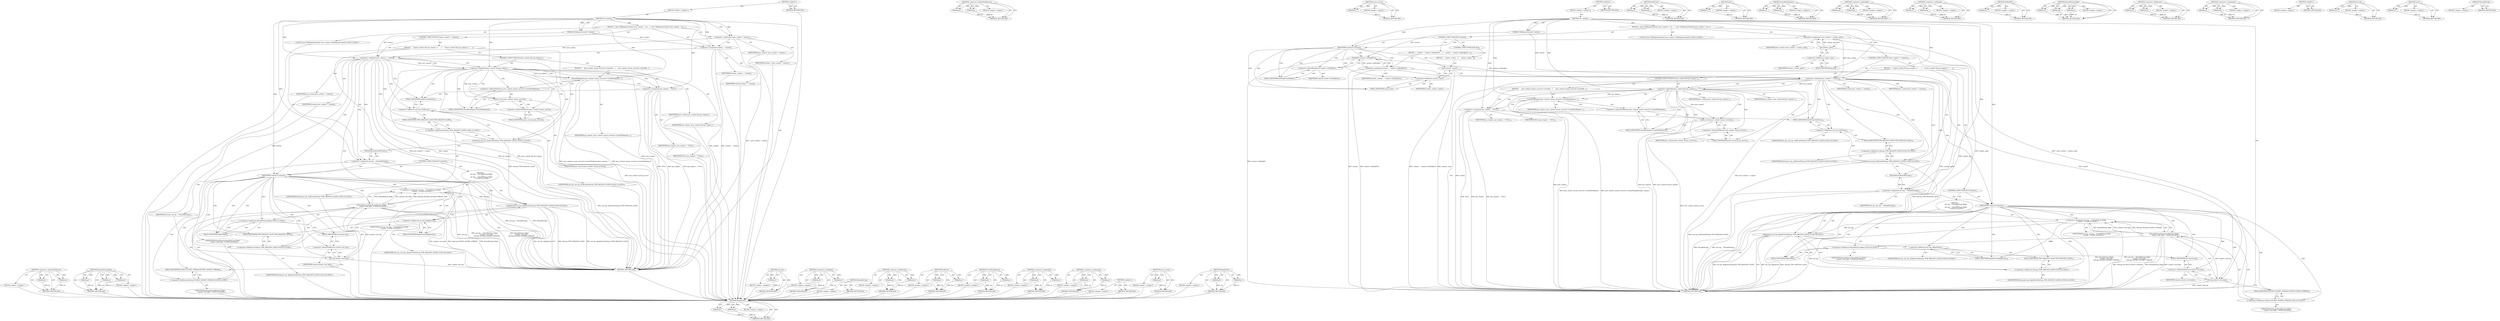 digraph "BeginEvent" {
vulnerable_170 [label=<(METHOD,BeginEvent)>];
vulnerable_171 [label=<(PARAM,p1)>];
vulnerable_172 [label=<(PARAM,p2)>];
vulnerable_173 [label=<(BLOCK,&lt;empty&gt;,&lt;empty&gt;)>];
vulnerable_174 [label=<(METHOD_RETURN,ANY)>];
vulnerable_124 [label=<(METHOD,&lt;operator&gt;.indirectFieldAccess)>];
vulnerable_125 [label=<(PARAM,p1)>];
vulnerable_126 [label=<(PARAM,p2)>];
vulnerable_127 [label=<(BLOCK,&lt;empty&gt;,&lt;empty&gt;)>];
vulnerable_128 [label=<(METHOD_RETURN,ANY)>];
vulnerable_148 [label=<(METHOD,proxy_service)>];
vulnerable_149 [label=<(PARAM,p1)>];
vulnerable_150 [label=<(BLOCK,&lt;empty&gt;,&lt;empty&gt;)>];
vulnerable_151 [label=<(METHOD_RETURN,ANY)>];
vulnerable_6 [label=<(METHOD,&lt;global&gt;)<SUB>1</SUB>>];
vulnerable_7 [label=<(BLOCK,&lt;empty&gt;,&lt;empty&gt;)<SUB>1</SUB>>];
vulnerable_8 [label=<(METHOD,set_context)<SUB>1</SUB>>];
vulnerable_9 [label=<(PARAM,URLRequestContext* context)<SUB>1</SUB>>];
vulnerable_10 [label=<(BLOCK,{
  const URLRequestContext* prev_context = con...,{
  const URLRequestContext* prev_context = con...)<SUB>1</SUB>>];
vulnerable_11 [label="<(LOCAL,const URLRequestContext* prev_context: URLRequestContext*)<SUB>2</SUB>>"];
vulnerable_12 [label=<(&lt;operator&gt;.assignment,* prev_context = context_.get())<SUB>2</SUB>>];
vulnerable_13 [label=<(IDENTIFIER,prev_context,* prev_context = context_.get())<SUB>2</SUB>>];
vulnerable_14 [label=<(get,context_.get())<SUB>2</SUB>>];
vulnerable_15 [label=<(&lt;operator&gt;.fieldAccess,context_.get)<SUB>2</SUB>>];
vulnerable_16 [label=<(IDENTIFIER,context_,context_.get())<SUB>2</SUB>>];
vulnerable_17 [label=<(FIELD_IDENTIFIER,get,get)<SUB>2</SUB>>];
vulnerable_18 [label=<(CONTROL_STRUCTURE,IF,if (context))<SUB>4</SUB>>];
vulnerable_19 [label=<(IDENTIFIER,context,if (context))<SUB>4</SUB>>];
vulnerable_20 [label=<(BLOCK,{
    context_ = context-&gt;AsWeakPtr();
  },{
    context_ = context-&gt;AsWeakPtr();
  })<SUB>4</SUB>>];
vulnerable_21 [label=<(&lt;operator&gt;.assignment,context_ = context-&gt;AsWeakPtr())<SUB>5</SUB>>];
vulnerable_22 [label=<(IDENTIFIER,context_,context_ = context-&gt;AsWeakPtr())<SUB>5</SUB>>];
vulnerable_23 [label=<(AsWeakPtr,context-&gt;AsWeakPtr())<SUB>5</SUB>>];
vulnerable_24 [label=<(&lt;operator&gt;.indirectFieldAccess,context-&gt;AsWeakPtr)<SUB>5</SUB>>];
vulnerable_25 [label=<(IDENTIFIER,context,context-&gt;AsWeakPtr())<SUB>5</SUB>>];
vulnerable_26 [label=<(FIELD_IDENTIFIER,AsWeakPtr,AsWeakPtr)<SUB>5</SUB>>];
vulnerable_27 [label=<(CONTROL_STRUCTURE,ELSE,else)<SUB>6</SUB>>];
vulnerable_28 [label=<(BLOCK,{
    context_.reset();
  },{
    context_.reset();
  })<SUB>6</SUB>>];
vulnerable_29 [label=<(reset,context_.reset())<SUB>7</SUB>>];
vulnerable_30 [label=<(&lt;operator&gt;.fieldAccess,context_.reset)<SUB>7</SUB>>];
vulnerable_31 [label=<(IDENTIFIER,context_,context_.reset())<SUB>7</SUB>>];
vulnerable_32 [label=<(FIELD_IDENTIFIER,reset,reset)<SUB>7</SUB>>];
vulnerable_33 [label=<(CONTROL_STRUCTURE,IF,if (prev_context != context))<SUB>10</SUB>>];
vulnerable_34 [label=<(&lt;operator&gt;.notEquals,prev_context != context)<SUB>10</SUB>>];
vulnerable_35 [label=<(IDENTIFIER,prev_context,prev_context != context)<SUB>10</SUB>>];
vulnerable_36 [label=<(IDENTIFIER,context,prev_context != context)<SUB>10</SUB>>];
vulnerable_37 [label=<(BLOCK,{
     if (prev_context &amp;&amp; pac_request_) {
    ...,{
     if (prev_context &amp;&amp; pac_request_) {
    ...)<SUB>10</SUB>>];
vulnerable_38 [label=<(CONTROL_STRUCTURE,IF,if (prev_context &amp;&amp; pac_request_))<SUB>11</SUB>>];
vulnerable_39 [label=<(&lt;operator&gt;.logicalAnd,prev_context &amp;&amp; pac_request_)<SUB>11</SUB>>];
vulnerable_40 [label=<(IDENTIFIER,prev_context,prev_context &amp;&amp; pac_request_)<SUB>11</SUB>>];
vulnerable_41 [label=<(IDENTIFIER,pac_request_,prev_context &amp;&amp; pac_request_)<SUB>11</SUB>>];
vulnerable_42 [label=<(BLOCK,{
      prev_context-&gt;proxy_service()-&gt;CancelPa...,{
      prev_context-&gt;proxy_service()-&gt;CancelPa...)<SUB>11</SUB>>];
vulnerable_43 [label=<(CancelPacRequest,prev_context-&gt;proxy_service()-&gt;CancelPacRequest...)<SUB>12</SUB>>];
vulnerable_44 [label=<(&lt;operator&gt;.indirectFieldAccess,prev_context-&gt;proxy_service()-&gt;CancelPacRequest)<SUB>12</SUB>>];
vulnerable_45 [label=<(proxy_service,prev_context-&gt;proxy_service())<SUB>12</SUB>>];
vulnerable_46 [label=<(&lt;operator&gt;.indirectFieldAccess,prev_context-&gt;proxy_service)<SUB>12</SUB>>];
vulnerable_47 [label=<(IDENTIFIER,prev_context,prev_context-&gt;proxy_service())<SUB>12</SUB>>];
vulnerable_48 [label=<(FIELD_IDENTIFIER,proxy_service,proxy_service)<SUB>12</SUB>>];
vulnerable_49 [label=<(FIELD_IDENTIFIER,CancelPacRequest,CancelPacRequest)<SUB>12</SUB>>];
vulnerable_50 [label=<(IDENTIFIER,pac_request_,prev_context-&gt;proxy_service()-&gt;CancelPacRequest...)<SUB>12</SUB>>];
vulnerable_51 [label=<(&lt;operator&gt;.assignment,pac_request_ = NULL)<SUB>13</SUB>>];
vulnerable_52 [label=<(IDENTIFIER,pac_request_,pac_request_ = NULL)<SUB>13</SUB>>];
vulnerable_53 [label=<(IDENTIFIER,NULL,pac_request_ = NULL)<SUB>13</SUB>>];
vulnerable_54 [label="<(EndEvent,net_log_.EndEvent(NetLog::TYPE_REQUEST_ALIVE))<SUB>16</SUB>>"];
vulnerable_55 [label=<(&lt;operator&gt;.fieldAccess,net_log_.EndEvent)<SUB>16</SUB>>];
vulnerable_56 [label="<(IDENTIFIER,net_log_,net_log_.EndEvent(NetLog::TYPE_REQUEST_ALIVE))<SUB>16</SUB>>"];
vulnerable_57 [label=<(FIELD_IDENTIFIER,EndEvent,EndEvent)<SUB>16</SUB>>];
vulnerable_58 [label="<(&lt;operator&gt;.fieldAccess,NetLog::TYPE_REQUEST_ALIVE)<SUB>16</SUB>>"];
vulnerable_59 [label="<(IDENTIFIER,NetLog,net_log_.EndEvent(NetLog::TYPE_REQUEST_ALIVE))<SUB>16</SUB>>"];
vulnerable_60 [label=<(FIELD_IDENTIFIER,TYPE_REQUEST_ALIVE,TYPE_REQUEST_ALIVE)<SUB>16</SUB>>];
vulnerable_61 [label=<(&lt;operator&gt;.assignment,net_log_ = BoundNetLog())<SUB>17</SUB>>];
vulnerable_62 [label=<(IDENTIFIER,net_log_,net_log_ = BoundNetLog())<SUB>17</SUB>>];
vulnerable_63 [label=<(BoundNetLog,BoundNetLog())<SUB>17</SUB>>];
vulnerable_64 [label=<(CONTROL_STRUCTURE,IF,if (context))<SUB>19</SUB>>];
vulnerable_65 [label=<(IDENTIFIER,context,if (context))<SUB>19</SUB>>];
vulnerable_66 [label="<(BLOCK,{
      net_log_ = BoundNetLog::Make(
         ...,{
      net_log_ = BoundNetLog::Make(
         ...)<SUB>19</SUB>>"];
vulnerable_67 [label="<(&lt;operator&gt;.assignment,net_log_ = BoundNetLog::Make(
          context...)<SUB>20</SUB>>"];
vulnerable_68 [label="<(IDENTIFIER,net_log_,net_log_ = BoundNetLog::Make(
          context...)<SUB>20</SUB>>"];
vulnerable_69 [label="<(BoundNetLog.Make,BoundNetLog::Make(
          context-&gt;net_log()...)<SUB>20</SUB>>"];
vulnerable_70 [label="<(&lt;operator&gt;.fieldAccess,BoundNetLog::Make)<SUB>20</SUB>>"];
vulnerable_71 [label="<(IDENTIFIER,BoundNetLog,BoundNetLog::Make(
          context-&gt;net_log()...)<SUB>20</SUB>>"];
vulnerable_72 [label=<(FIELD_IDENTIFIER,Make,Make)<SUB>20</SUB>>];
vulnerable_73 [label=<(net_log,context-&gt;net_log())<SUB>21</SUB>>];
vulnerable_74 [label=<(&lt;operator&gt;.indirectFieldAccess,context-&gt;net_log)<SUB>21</SUB>>];
vulnerable_75 [label=<(IDENTIFIER,context,context-&gt;net_log())<SUB>21</SUB>>];
vulnerable_76 [label=<(FIELD_IDENTIFIER,net_log,net_log)<SUB>21</SUB>>];
vulnerable_77 [label="<(&lt;operator&gt;.fieldAccess,NetLog::SOURCE_SOCKET_STREAM)<SUB>22</SUB>>"];
vulnerable_78 [label="<(IDENTIFIER,NetLog,BoundNetLog::Make(
          context-&gt;net_log()...)<SUB>22</SUB>>"];
vulnerable_79 [label=<(FIELD_IDENTIFIER,SOURCE_SOCKET_STREAM,SOURCE_SOCKET_STREAM)<SUB>22</SUB>>];
vulnerable_80 [label="<(BeginEvent,net_log_.BeginEvent(NetLog::TYPE_REQUEST_ALIVE))<SUB>24</SUB>>"];
vulnerable_81 [label=<(&lt;operator&gt;.fieldAccess,net_log_.BeginEvent)<SUB>24</SUB>>];
vulnerable_82 [label="<(IDENTIFIER,net_log_,net_log_.BeginEvent(NetLog::TYPE_REQUEST_ALIVE))<SUB>24</SUB>>"];
vulnerable_83 [label=<(FIELD_IDENTIFIER,BeginEvent,BeginEvent)<SUB>24</SUB>>];
vulnerable_84 [label="<(&lt;operator&gt;.fieldAccess,NetLog::TYPE_REQUEST_ALIVE)<SUB>24</SUB>>"];
vulnerable_85 [label="<(IDENTIFIER,NetLog,net_log_.BeginEvent(NetLog::TYPE_REQUEST_ALIVE))<SUB>24</SUB>>"];
vulnerable_86 [label=<(FIELD_IDENTIFIER,TYPE_REQUEST_ALIVE,TYPE_REQUEST_ALIVE)<SUB>24</SUB>>];
vulnerable_87 [label=<(METHOD_RETURN,void)<SUB>1</SUB>>];
vulnerable_89 [label=<(METHOD_RETURN,ANY)<SUB>1</SUB>>];
vulnerable_152 [label=<(METHOD,EndEvent)>];
vulnerable_153 [label=<(PARAM,p1)>];
vulnerable_154 [label=<(PARAM,p2)>];
vulnerable_155 [label=<(BLOCK,&lt;empty&gt;,&lt;empty&gt;)>];
vulnerable_156 [label=<(METHOD_RETURN,ANY)>];
vulnerable_111 [label=<(METHOD,get)>];
vulnerable_112 [label=<(PARAM,p1)>];
vulnerable_113 [label=<(BLOCK,&lt;empty&gt;,&lt;empty&gt;)>];
vulnerable_114 [label=<(METHOD_RETURN,ANY)>];
vulnerable_143 [label=<(METHOD,CancelPacRequest)>];
vulnerable_144 [label=<(PARAM,p1)>];
vulnerable_145 [label=<(PARAM,p2)>];
vulnerable_146 [label=<(BLOCK,&lt;empty&gt;,&lt;empty&gt;)>];
vulnerable_147 [label=<(METHOD_RETURN,ANY)>];
vulnerable_138 [label=<(METHOD,&lt;operator&gt;.logicalAnd)>];
vulnerable_139 [label=<(PARAM,p1)>];
vulnerable_140 [label=<(PARAM,p2)>];
vulnerable_141 [label=<(BLOCK,&lt;empty&gt;,&lt;empty&gt;)>];
vulnerable_142 [label=<(METHOD_RETURN,ANY)>];
vulnerable_133 [label=<(METHOD,&lt;operator&gt;.notEquals)>];
vulnerable_134 [label=<(PARAM,p1)>];
vulnerable_135 [label=<(PARAM,p2)>];
vulnerable_136 [label=<(BLOCK,&lt;empty&gt;,&lt;empty&gt;)>];
vulnerable_137 [label=<(METHOD_RETURN,ANY)>];
vulnerable_120 [label=<(METHOD,AsWeakPtr)>];
vulnerable_121 [label=<(PARAM,p1)>];
vulnerable_122 [label=<(BLOCK,&lt;empty&gt;,&lt;empty&gt;)>];
vulnerable_123 [label=<(METHOD_RETURN,ANY)>];
vulnerable_160 [label=<(METHOD,BoundNetLog.Make)>];
vulnerable_161 [label=<(PARAM,p1)>];
vulnerable_162 [label=<(PARAM,p2)>];
vulnerable_163 [label=<(PARAM,p3)>];
vulnerable_164 [label=<(BLOCK,&lt;empty&gt;,&lt;empty&gt;)>];
vulnerable_165 [label=<(METHOD_RETURN,ANY)>];
vulnerable_115 [label=<(METHOD,&lt;operator&gt;.fieldAccess)>];
vulnerable_116 [label=<(PARAM,p1)>];
vulnerable_117 [label=<(PARAM,p2)>];
vulnerable_118 [label=<(BLOCK,&lt;empty&gt;,&lt;empty&gt;)>];
vulnerable_119 [label=<(METHOD_RETURN,ANY)>];
vulnerable_106 [label=<(METHOD,&lt;operator&gt;.assignment)>];
vulnerable_107 [label=<(PARAM,p1)>];
vulnerable_108 [label=<(PARAM,p2)>];
vulnerable_109 [label=<(BLOCK,&lt;empty&gt;,&lt;empty&gt;)>];
vulnerable_110 [label=<(METHOD_RETURN,ANY)>];
vulnerable_100 [label=<(METHOD,&lt;global&gt;)<SUB>1</SUB>>];
vulnerable_101 [label=<(BLOCK,&lt;empty&gt;,&lt;empty&gt;)>];
vulnerable_102 [label=<(METHOD_RETURN,ANY)>];
vulnerable_166 [label=<(METHOD,net_log)>];
vulnerable_167 [label=<(PARAM,p1)>];
vulnerable_168 [label=<(BLOCK,&lt;empty&gt;,&lt;empty&gt;)>];
vulnerable_169 [label=<(METHOD_RETURN,ANY)>];
vulnerable_129 [label=<(METHOD,reset)>];
vulnerable_130 [label=<(PARAM,p1)>];
vulnerable_131 [label=<(BLOCK,&lt;empty&gt;,&lt;empty&gt;)>];
vulnerable_132 [label=<(METHOD_RETURN,ANY)>];
vulnerable_157 [label=<(METHOD,BoundNetLog)>];
vulnerable_158 [label=<(BLOCK,&lt;empty&gt;,&lt;empty&gt;)>];
vulnerable_159 [label=<(METHOD_RETURN,ANY)>];
fixed_111 [label=<(METHOD,&lt;operator&gt;.indirectFieldAccess)>];
fixed_112 [label=<(PARAM,p1)>];
fixed_113 [label=<(PARAM,p2)>];
fixed_114 [label=<(BLOCK,&lt;empty&gt;,&lt;empty&gt;)>];
fixed_115 [label=<(METHOD_RETURN,ANY)>];
fixed_133 [label=<(METHOD,BoundNetLog.Make)>];
fixed_134 [label=<(PARAM,p1)>];
fixed_135 [label=<(PARAM,p2)>];
fixed_136 [label=<(PARAM,p3)>];
fixed_137 [label=<(BLOCK,&lt;empty&gt;,&lt;empty&gt;)>];
fixed_138 [label=<(METHOD_RETURN,ANY)>];
fixed_6 [label=<(METHOD,&lt;global&gt;)<SUB>1</SUB>>];
fixed_7 [label=<(BLOCK,&lt;empty&gt;,&lt;empty&gt;)<SUB>1</SUB>>];
fixed_8 [label=<(METHOD,set_context)<SUB>1</SUB>>];
fixed_9 [label=<(PARAM,URLRequestContext* context)<SUB>1</SUB>>];
fixed_10 [label=<(BLOCK,{
  const URLRequestContext* prev_context = con...,{
  const URLRequestContext* prev_context = con...)<SUB>1</SUB>>];
fixed_11 [label="<(LOCAL,const URLRequestContext* prev_context: URLRequestContext*)<SUB>2</SUB>>"];
fixed_12 [label=<(&lt;operator&gt;.assignment,* prev_context = context_)<SUB>2</SUB>>];
fixed_13 [label=<(IDENTIFIER,prev_context,* prev_context = context_)<SUB>2</SUB>>];
fixed_14 [label=<(IDENTIFIER,context_,* prev_context = context_)<SUB>2</SUB>>];
fixed_15 [label=<(&lt;operator&gt;.assignment,context_ = context)<SUB>4</SUB>>];
fixed_16 [label=<(IDENTIFIER,context_,context_ = context)<SUB>4</SUB>>];
fixed_17 [label=<(IDENTIFIER,context,context_ = context)<SUB>4</SUB>>];
fixed_18 [label=<(CONTROL_STRUCTURE,IF,if (prev_context != context))<SUB>6</SUB>>];
fixed_19 [label=<(&lt;operator&gt;.notEquals,prev_context != context)<SUB>6</SUB>>];
fixed_20 [label=<(IDENTIFIER,prev_context,prev_context != context)<SUB>6</SUB>>];
fixed_21 [label=<(IDENTIFIER,context,prev_context != context)<SUB>6</SUB>>];
fixed_22 [label=<(BLOCK,{
     if (prev_context &amp;&amp; pac_request_) {
    ...,{
     if (prev_context &amp;&amp; pac_request_) {
    ...)<SUB>6</SUB>>];
fixed_23 [label=<(CONTROL_STRUCTURE,IF,if (prev_context &amp;&amp; pac_request_))<SUB>7</SUB>>];
fixed_24 [label=<(&lt;operator&gt;.logicalAnd,prev_context &amp;&amp; pac_request_)<SUB>7</SUB>>];
fixed_25 [label=<(IDENTIFIER,prev_context,prev_context &amp;&amp; pac_request_)<SUB>7</SUB>>];
fixed_26 [label=<(IDENTIFIER,pac_request_,prev_context &amp;&amp; pac_request_)<SUB>7</SUB>>];
fixed_27 [label=<(BLOCK,{
      prev_context-&gt;proxy_service()-&gt;CancelPa...,{
      prev_context-&gt;proxy_service()-&gt;CancelPa...)<SUB>7</SUB>>];
fixed_28 [label=<(CancelPacRequest,prev_context-&gt;proxy_service()-&gt;CancelPacRequest...)<SUB>8</SUB>>];
fixed_29 [label=<(&lt;operator&gt;.indirectFieldAccess,prev_context-&gt;proxy_service()-&gt;CancelPacRequest)<SUB>8</SUB>>];
fixed_30 [label=<(proxy_service,prev_context-&gt;proxy_service())<SUB>8</SUB>>];
fixed_31 [label=<(&lt;operator&gt;.indirectFieldAccess,prev_context-&gt;proxy_service)<SUB>8</SUB>>];
fixed_32 [label=<(IDENTIFIER,prev_context,prev_context-&gt;proxy_service())<SUB>8</SUB>>];
fixed_33 [label=<(FIELD_IDENTIFIER,proxy_service,proxy_service)<SUB>8</SUB>>];
fixed_34 [label=<(FIELD_IDENTIFIER,CancelPacRequest,CancelPacRequest)<SUB>8</SUB>>];
fixed_35 [label=<(IDENTIFIER,pac_request_,prev_context-&gt;proxy_service()-&gt;CancelPacRequest...)<SUB>8</SUB>>];
fixed_36 [label=<(&lt;operator&gt;.assignment,pac_request_ = NULL)<SUB>9</SUB>>];
fixed_37 [label=<(IDENTIFIER,pac_request_,pac_request_ = NULL)<SUB>9</SUB>>];
fixed_38 [label=<(IDENTIFIER,NULL,pac_request_ = NULL)<SUB>9</SUB>>];
fixed_39 [label="<(EndEvent,net_log_.EndEvent(NetLog::TYPE_REQUEST_ALIVE))<SUB>12</SUB>>"];
fixed_40 [label=<(&lt;operator&gt;.fieldAccess,net_log_.EndEvent)<SUB>12</SUB>>];
fixed_41 [label="<(IDENTIFIER,net_log_,net_log_.EndEvent(NetLog::TYPE_REQUEST_ALIVE))<SUB>12</SUB>>"];
fixed_42 [label=<(FIELD_IDENTIFIER,EndEvent,EndEvent)<SUB>12</SUB>>];
fixed_43 [label="<(&lt;operator&gt;.fieldAccess,NetLog::TYPE_REQUEST_ALIVE)<SUB>12</SUB>>"];
fixed_44 [label="<(IDENTIFIER,NetLog,net_log_.EndEvent(NetLog::TYPE_REQUEST_ALIVE))<SUB>12</SUB>>"];
fixed_45 [label=<(FIELD_IDENTIFIER,TYPE_REQUEST_ALIVE,TYPE_REQUEST_ALIVE)<SUB>12</SUB>>];
fixed_46 [label=<(&lt;operator&gt;.assignment,net_log_ = BoundNetLog())<SUB>13</SUB>>];
fixed_47 [label=<(IDENTIFIER,net_log_,net_log_ = BoundNetLog())<SUB>13</SUB>>];
fixed_48 [label=<(BoundNetLog,BoundNetLog())<SUB>13</SUB>>];
fixed_49 [label=<(CONTROL_STRUCTURE,IF,if (context))<SUB>15</SUB>>];
fixed_50 [label=<(IDENTIFIER,context,if (context))<SUB>15</SUB>>];
fixed_51 [label="<(BLOCK,{
      net_log_ = BoundNetLog::Make(
         ...,{
      net_log_ = BoundNetLog::Make(
         ...)<SUB>15</SUB>>"];
fixed_52 [label="<(&lt;operator&gt;.assignment,net_log_ = BoundNetLog::Make(
          context...)<SUB>16</SUB>>"];
fixed_53 [label="<(IDENTIFIER,net_log_,net_log_ = BoundNetLog::Make(
          context...)<SUB>16</SUB>>"];
fixed_54 [label="<(BoundNetLog.Make,BoundNetLog::Make(
          context-&gt;net_log()...)<SUB>16</SUB>>"];
fixed_55 [label="<(&lt;operator&gt;.fieldAccess,BoundNetLog::Make)<SUB>16</SUB>>"];
fixed_56 [label="<(IDENTIFIER,BoundNetLog,BoundNetLog::Make(
          context-&gt;net_log()...)<SUB>16</SUB>>"];
fixed_57 [label=<(FIELD_IDENTIFIER,Make,Make)<SUB>16</SUB>>];
fixed_58 [label=<(net_log,context-&gt;net_log())<SUB>17</SUB>>];
fixed_59 [label=<(&lt;operator&gt;.indirectFieldAccess,context-&gt;net_log)<SUB>17</SUB>>];
fixed_60 [label=<(IDENTIFIER,context,context-&gt;net_log())<SUB>17</SUB>>];
fixed_61 [label=<(FIELD_IDENTIFIER,net_log,net_log)<SUB>17</SUB>>];
fixed_62 [label="<(&lt;operator&gt;.fieldAccess,NetLog::SOURCE_SOCKET_STREAM)<SUB>18</SUB>>"];
fixed_63 [label="<(IDENTIFIER,NetLog,BoundNetLog::Make(
          context-&gt;net_log()...)<SUB>18</SUB>>"];
fixed_64 [label=<(FIELD_IDENTIFIER,SOURCE_SOCKET_STREAM,SOURCE_SOCKET_STREAM)<SUB>18</SUB>>];
fixed_65 [label="<(BeginEvent,net_log_.BeginEvent(NetLog::TYPE_REQUEST_ALIVE))<SUB>20</SUB>>"];
fixed_66 [label=<(&lt;operator&gt;.fieldAccess,net_log_.BeginEvent)<SUB>20</SUB>>];
fixed_67 [label="<(IDENTIFIER,net_log_,net_log_.BeginEvent(NetLog::TYPE_REQUEST_ALIVE))<SUB>20</SUB>>"];
fixed_68 [label=<(FIELD_IDENTIFIER,BeginEvent,BeginEvent)<SUB>20</SUB>>];
fixed_69 [label="<(&lt;operator&gt;.fieldAccess,NetLog::TYPE_REQUEST_ALIVE)<SUB>20</SUB>>"];
fixed_70 [label="<(IDENTIFIER,NetLog,net_log_.BeginEvent(NetLog::TYPE_REQUEST_ALIVE))<SUB>20</SUB>>"];
fixed_71 [label=<(FIELD_IDENTIFIER,TYPE_REQUEST_ALIVE,TYPE_REQUEST_ALIVE)<SUB>20</SUB>>];
fixed_72 [label=<(METHOD_RETURN,void)<SUB>1</SUB>>];
fixed_74 [label=<(METHOD_RETURN,ANY)<SUB>1</SUB>>];
fixed_139 [label=<(METHOD,net_log)>];
fixed_140 [label=<(PARAM,p1)>];
fixed_141 [label=<(BLOCK,&lt;empty&gt;,&lt;empty&gt;)>];
fixed_142 [label=<(METHOD_RETURN,ANY)>];
fixed_96 [label=<(METHOD,&lt;operator&gt;.notEquals)>];
fixed_97 [label=<(PARAM,p1)>];
fixed_98 [label=<(PARAM,p2)>];
fixed_99 [label=<(BLOCK,&lt;empty&gt;,&lt;empty&gt;)>];
fixed_100 [label=<(METHOD_RETURN,ANY)>];
fixed_130 [label=<(METHOD,BoundNetLog)>];
fixed_131 [label=<(BLOCK,&lt;empty&gt;,&lt;empty&gt;)>];
fixed_132 [label=<(METHOD_RETURN,ANY)>];
fixed_125 [label=<(METHOD,&lt;operator&gt;.fieldAccess)>];
fixed_126 [label=<(PARAM,p1)>];
fixed_127 [label=<(PARAM,p2)>];
fixed_128 [label=<(BLOCK,&lt;empty&gt;,&lt;empty&gt;)>];
fixed_129 [label=<(METHOD_RETURN,ANY)>];
fixed_120 [label=<(METHOD,EndEvent)>];
fixed_121 [label=<(PARAM,p1)>];
fixed_122 [label=<(PARAM,p2)>];
fixed_123 [label=<(BLOCK,&lt;empty&gt;,&lt;empty&gt;)>];
fixed_124 [label=<(METHOD_RETURN,ANY)>];
fixed_106 [label=<(METHOD,CancelPacRequest)>];
fixed_107 [label=<(PARAM,p1)>];
fixed_108 [label=<(PARAM,p2)>];
fixed_109 [label=<(BLOCK,&lt;empty&gt;,&lt;empty&gt;)>];
fixed_110 [label=<(METHOD_RETURN,ANY)>];
fixed_101 [label=<(METHOD,&lt;operator&gt;.logicalAnd)>];
fixed_102 [label=<(PARAM,p1)>];
fixed_103 [label=<(PARAM,p2)>];
fixed_104 [label=<(BLOCK,&lt;empty&gt;,&lt;empty&gt;)>];
fixed_105 [label=<(METHOD_RETURN,ANY)>];
fixed_91 [label=<(METHOD,&lt;operator&gt;.assignment)>];
fixed_92 [label=<(PARAM,p1)>];
fixed_93 [label=<(PARAM,p2)>];
fixed_94 [label=<(BLOCK,&lt;empty&gt;,&lt;empty&gt;)>];
fixed_95 [label=<(METHOD_RETURN,ANY)>];
fixed_85 [label=<(METHOD,&lt;global&gt;)<SUB>1</SUB>>];
fixed_86 [label=<(BLOCK,&lt;empty&gt;,&lt;empty&gt;)>];
fixed_87 [label=<(METHOD_RETURN,ANY)>];
fixed_116 [label=<(METHOD,proxy_service)>];
fixed_117 [label=<(PARAM,p1)>];
fixed_118 [label=<(BLOCK,&lt;empty&gt;,&lt;empty&gt;)>];
fixed_119 [label=<(METHOD_RETURN,ANY)>];
fixed_143 [label=<(METHOD,BeginEvent)>];
fixed_144 [label=<(PARAM,p1)>];
fixed_145 [label=<(PARAM,p2)>];
fixed_146 [label=<(BLOCK,&lt;empty&gt;,&lt;empty&gt;)>];
fixed_147 [label=<(METHOD_RETURN,ANY)>];
vulnerable_170 -> vulnerable_171  [key=0, label="AST: "];
vulnerable_170 -> vulnerable_171  [key=1, label="DDG: "];
vulnerable_170 -> vulnerable_173  [key=0, label="AST: "];
vulnerable_170 -> vulnerable_172  [key=0, label="AST: "];
vulnerable_170 -> vulnerable_172  [key=1, label="DDG: "];
vulnerable_170 -> vulnerable_174  [key=0, label="AST: "];
vulnerable_170 -> vulnerable_174  [key=1, label="CFG: "];
vulnerable_171 -> vulnerable_174  [key=0, label="DDG: p1"];
vulnerable_172 -> vulnerable_174  [key=0, label="DDG: p2"];
vulnerable_124 -> vulnerable_125  [key=0, label="AST: "];
vulnerable_124 -> vulnerable_125  [key=1, label="DDG: "];
vulnerable_124 -> vulnerable_127  [key=0, label="AST: "];
vulnerable_124 -> vulnerable_126  [key=0, label="AST: "];
vulnerable_124 -> vulnerable_126  [key=1, label="DDG: "];
vulnerable_124 -> vulnerable_128  [key=0, label="AST: "];
vulnerable_124 -> vulnerable_128  [key=1, label="CFG: "];
vulnerable_125 -> vulnerable_128  [key=0, label="DDG: p1"];
vulnerable_126 -> vulnerable_128  [key=0, label="DDG: p2"];
vulnerable_148 -> vulnerable_149  [key=0, label="AST: "];
vulnerable_148 -> vulnerable_149  [key=1, label="DDG: "];
vulnerable_148 -> vulnerable_150  [key=0, label="AST: "];
vulnerable_148 -> vulnerable_151  [key=0, label="AST: "];
vulnerable_148 -> vulnerable_151  [key=1, label="CFG: "];
vulnerable_149 -> vulnerable_151  [key=0, label="DDG: p1"];
vulnerable_6 -> vulnerable_7  [key=0, label="AST: "];
vulnerable_6 -> vulnerable_89  [key=0, label="AST: "];
vulnerable_6 -> vulnerable_89  [key=1, label="CFG: "];
vulnerable_7 -> vulnerable_8  [key=0, label="AST: "];
vulnerable_8 -> vulnerable_9  [key=0, label="AST: "];
vulnerable_8 -> vulnerable_9  [key=1, label="DDG: "];
vulnerable_8 -> vulnerable_10  [key=0, label="AST: "];
vulnerable_8 -> vulnerable_87  [key=0, label="AST: "];
vulnerable_8 -> vulnerable_17  [key=0, label="CFG: "];
vulnerable_8 -> vulnerable_19  [key=0, label="DDG: "];
vulnerable_8 -> vulnerable_34  [key=0, label="DDG: "];
vulnerable_8 -> vulnerable_61  [key=0, label="DDG: "];
vulnerable_8 -> vulnerable_65  [key=0, label="DDG: "];
vulnerable_8 -> vulnerable_39  [key=0, label="DDG: "];
vulnerable_8 -> vulnerable_51  [key=0, label="DDG: "];
vulnerable_8 -> vulnerable_43  [key=0, label="DDG: "];
vulnerable_9 -> vulnerable_34  [key=0, label="DDG: context"];
vulnerable_9 -> vulnerable_23  [key=0, label="DDG: context"];
vulnerable_10 -> vulnerable_11  [key=0, label="AST: "];
vulnerable_10 -> vulnerable_12  [key=0, label="AST: "];
vulnerable_10 -> vulnerable_18  [key=0, label="AST: "];
vulnerable_10 -> vulnerable_33  [key=0, label="AST: "];
vulnerable_12 -> vulnerable_13  [key=0, label="AST: "];
vulnerable_12 -> vulnerable_14  [key=0, label="AST: "];
vulnerable_12 -> vulnerable_19  [key=0, label="CFG: "];
vulnerable_12 -> vulnerable_87  [key=0, label="DDG: context_.get()"];
vulnerable_12 -> vulnerable_87  [key=1, label="DDG: * prev_context = context_.get()"];
vulnerable_12 -> vulnerable_34  [key=0, label="DDG: prev_context"];
vulnerable_14 -> vulnerable_15  [key=0, label="AST: "];
vulnerable_14 -> vulnerable_12  [key=0, label="CFG: "];
vulnerable_14 -> vulnerable_12  [key=1, label="DDG: context_.get"];
vulnerable_14 -> vulnerable_87  [key=0, label="DDG: context_.get"];
vulnerable_15 -> vulnerable_16  [key=0, label="AST: "];
vulnerable_15 -> vulnerable_17  [key=0, label="AST: "];
vulnerable_15 -> vulnerable_14  [key=0, label="CFG: "];
vulnerable_17 -> vulnerable_15  [key=0, label="CFG: "];
vulnerable_18 -> vulnerable_19  [key=0, label="AST: "];
vulnerable_18 -> vulnerable_20  [key=0, label="AST: "];
vulnerable_18 -> vulnerable_27  [key=0, label="AST: "];
vulnerable_19 -> vulnerable_26  [key=0, label="CFG: "];
vulnerable_19 -> vulnerable_26  [key=1, label="CDG: "];
vulnerable_19 -> vulnerable_32  [key=0, label="CFG: "];
vulnerable_19 -> vulnerable_32  [key=1, label="CDG: "];
vulnerable_19 -> vulnerable_30  [key=0, label="CDG: "];
vulnerable_19 -> vulnerable_21  [key=0, label="CDG: "];
vulnerable_19 -> vulnerable_29  [key=0, label="CDG: "];
vulnerable_19 -> vulnerable_24  [key=0, label="CDG: "];
vulnerable_19 -> vulnerable_23  [key=0, label="CDG: "];
vulnerable_20 -> vulnerable_21  [key=0, label="AST: "];
vulnerable_21 -> vulnerable_22  [key=0, label="AST: "];
vulnerable_21 -> vulnerable_23  [key=0, label="AST: "];
vulnerable_21 -> vulnerable_34  [key=0, label="CFG: "];
vulnerable_21 -> vulnerable_87  [key=0, label="DDG: context_"];
vulnerable_21 -> vulnerable_87  [key=1, label="DDG: context-&gt;AsWeakPtr()"];
vulnerable_21 -> vulnerable_87  [key=2, label="DDG: context_ = context-&gt;AsWeakPtr()"];
vulnerable_23 -> vulnerable_24  [key=0, label="AST: "];
vulnerable_23 -> vulnerable_21  [key=0, label="CFG: "];
vulnerable_23 -> vulnerable_21  [key=1, label="DDG: context-&gt;AsWeakPtr"];
vulnerable_23 -> vulnerable_87  [key=0, label="DDG: context-&gt;AsWeakPtr"];
vulnerable_23 -> vulnerable_34  [key=0, label="DDG: context-&gt;AsWeakPtr"];
vulnerable_24 -> vulnerable_25  [key=0, label="AST: "];
vulnerable_24 -> vulnerable_26  [key=0, label="AST: "];
vulnerable_24 -> vulnerable_23  [key=0, label="CFG: "];
vulnerable_26 -> vulnerable_24  [key=0, label="CFG: "];
vulnerable_27 -> vulnerable_28  [key=0, label="AST: "];
vulnerable_28 -> vulnerable_29  [key=0, label="AST: "];
vulnerable_29 -> vulnerable_30  [key=0, label="AST: "];
vulnerable_29 -> vulnerable_34  [key=0, label="CFG: "];
vulnerable_29 -> vulnerable_87  [key=0, label="DDG: context_.reset"];
vulnerable_29 -> vulnerable_87  [key=1, label="DDG: context_.reset()"];
vulnerable_30 -> vulnerable_31  [key=0, label="AST: "];
vulnerable_30 -> vulnerable_32  [key=0, label="AST: "];
vulnerable_30 -> vulnerable_29  [key=0, label="CFG: "];
vulnerable_32 -> vulnerable_30  [key=0, label="CFG: "];
vulnerable_33 -> vulnerable_34  [key=0, label="AST: "];
vulnerable_33 -> vulnerable_37  [key=0, label="AST: "];
vulnerable_34 -> vulnerable_35  [key=0, label="AST: "];
vulnerable_34 -> vulnerable_36  [key=0, label="AST: "];
vulnerable_34 -> vulnerable_87  [key=0, label="CFG: "];
vulnerable_34 -> vulnerable_87  [key=1, label="DDG: context"];
vulnerable_34 -> vulnerable_87  [key=2, label="DDG: prev_context != context"];
vulnerable_34 -> vulnerable_39  [key=0, label="CFG: "];
vulnerable_34 -> vulnerable_39  [key=1, label="DDG: prev_context"];
vulnerable_34 -> vulnerable_39  [key=2, label="CDG: "];
vulnerable_34 -> vulnerable_73  [key=0, label="DDG: context"];
vulnerable_34 -> vulnerable_60  [key=0, label="CDG: "];
vulnerable_34 -> vulnerable_57  [key=0, label="CDG: "];
vulnerable_34 -> vulnerable_65  [key=0, label="CDG: "];
vulnerable_34 -> vulnerable_54  [key=0, label="CDG: "];
vulnerable_34 -> vulnerable_58  [key=0, label="CDG: "];
vulnerable_34 -> vulnerable_61  [key=0, label="CDG: "];
vulnerable_34 -> vulnerable_63  [key=0, label="CDG: "];
vulnerable_34 -> vulnerable_55  [key=0, label="CDG: "];
vulnerable_37 -> vulnerable_38  [key=0, label="AST: "];
vulnerable_37 -> vulnerable_54  [key=0, label="AST: "];
vulnerable_37 -> vulnerable_61  [key=0, label="AST: "];
vulnerable_37 -> vulnerable_64  [key=0, label="AST: "];
vulnerable_38 -> vulnerable_39  [key=0, label="AST: "];
vulnerable_38 -> vulnerable_42  [key=0, label="AST: "];
vulnerable_39 -> vulnerable_40  [key=0, label="AST: "];
vulnerable_39 -> vulnerable_41  [key=0, label="AST: "];
vulnerable_39 -> vulnerable_48  [key=0, label="CFG: "];
vulnerable_39 -> vulnerable_48  [key=1, label="CDG: "];
vulnerable_39 -> vulnerable_57  [key=0, label="CFG: "];
vulnerable_39 -> vulnerable_87  [key=0, label="DDG: prev_context"];
vulnerable_39 -> vulnerable_87  [key=1, label="DDG: pac_request_"];
vulnerable_39 -> vulnerable_87  [key=2, label="DDG: prev_context &amp;&amp; pac_request_"];
vulnerable_39 -> vulnerable_43  [key=0, label="DDG: pac_request_"];
vulnerable_39 -> vulnerable_43  [key=1, label="CDG: "];
vulnerable_39 -> vulnerable_45  [key=0, label="DDG: prev_context"];
vulnerable_39 -> vulnerable_45  [key=1, label="CDG: "];
vulnerable_39 -> vulnerable_49  [key=0, label="CDG: "];
vulnerable_39 -> vulnerable_51  [key=0, label="CDG: "];
vulnerable_39 -> vulnerable_46  [key=0, label="CDG: "];
vulnerable_39 -> vulnerable_44  [key=0, label="CDG: "];
vulnerable_42 -> vulnerable_43  [key=0, label="AST: "];
vulnerable_42 -> vulnerable_51  [key=0, label="AST: "];
vulnerable_43 -> vulnerable_44  [key=0, label="AST: "];
vulnerable_43 -> vulnerable_50  [key=0, label="AST: "];
vulnerable_43 -> vulnerable_51  [key=0, label="CFG: "];
vulnerable_43 -> vulnerable_87  [key=0, label="DDG: prev_context-&gt;proxy_service()-&gt;CancelPacRequest"];
vulnerable_43 -> vulnerable_87  [key=1, label="DDG: prev_context-&gt;proxy_service()-&gt;CancelPacRequest(pac_request_)"];
vulnerable_44 -> vulnerable_45  [key=0, label="AST: "];
vulnerable_44 -> vulnerable_49  [key=0, label="AST: "];
vulnerable_44 -> vulnerable_43  [key=0, label="CFG: "];
vulnerable_45 -> vulnerable_46  [key=0, label="AST: "];
vulnerable_45 -> vulnerable_49  [key=0, label="CFG: "];
vulnerable_45 -> vulnerable_87  [key=0, label="DDG: prev_context-&gt;proxy_service"];
vulnerable_46 -> vulnerable_47  [key=0, label="AST: "];
vulnerable_46 -> vulnerable_48  [key=0, label="AST: "];
vulnerable_46 -> vulnerable_45  [key=0, label="CFG: "];
vulnerable_48 -> vulnerable_46  [key=0, label="CFG: "];
vulnerable_49 -> vulnerable_44  [key=0, label="CFG: "];
vulnerable_51 -> vulnerable_52  [key=0, label="AST: "];
vulnerable_51 -> vulnerable_53  [key=0, label="AST: "];
vulnerable_51 -> vulnerable_57  [key=0, label="CFG: "];
vulnerable_51 -> vulnerable_87  [key=0, label="DDG: pac_request_"];
vulnerable_51 -> vulnerable_87  [key=1, label="DDG: pac_request_ = NULL"];
vulnerable_51 -> vulnerable_87  [key=2, label="DDG: NULL"];
vulnerable_54 -> vulnerable_55  [key=0, label="AST: "];
vulnerable_54 -> vulnerable_58  [key=0, label="AST: "];
vulnerable_54 -> vulnerable_63  [key=0, label="CFG: "];
vulnerable_54 -> vulnerable_87  [key=0, label="DDG: net_log_.EndEvent(NetLog::TYPE_REQUEST_ALIVE)"];
vulnerable_54 -> vulnerable_80  [key=0, label="DDG: NetLog::TYPE_REQUEST_ALIVE"];
vulnerable_55 -> vulnerable_56  [key=0, label="AST: "];
vulnerable_55 -> vulnerable_57  [key=0, label="AST: "];
vulnerable_55 -> vulnerable_60  [key=0, label="CFG: "];
vulnerable_57 -> vulnerable_55  [key=0, label="CFG: "];
vulnerable_58 -> vulnerable_59  [key=0, label="AST: "];
vulnerable_58 -> vulnerable_60  [key=0, label="AST: "];
vulnerable_58 -> vulnerable_54  [key=0, label="CFG: "];
vulnerable_60 -> vulnerable_58  [key=0, label="CFG: "];
vulnerable_61 -> vulnerable_62  [key=0, label="AST: "];
vulnerable_61 -> vulnerable_63  [key=0, label="AST: "];
vulnerable_61 -> vulnerable_65  [key=0, label="CFG: "];
vulnerable_61 -> vulnerable_87  [key=0, label="DDG: BoundNetLog()"];
vulnerable_61 -> vulnerable_87  [key=1, label="DDG: net_log_ = BoundNetLog()"];
vulnerable_63 -> vulnerable_61  [key=0, label="CFG: "];
vulnerable_64 -> vulnerable_65  [key=0, label="AST: "];
vulnerable_64 -> vulnerable_66  [key=0, label="AST: "];
vulnerable_65 -> vulnerable_87  [key=0, label="CFG: "];
vulnerable_65 -> vulnerable_72  [key=0, label="CFG: "];
vulnerable_65 -> vulnerable_72  [key=1, label="CDG: "];
vulnerable_65 -> vulnerable_73  [key=0, label="CDG: "];
vulnerable_65 -> vulnerable_77  [key=0, label="CDG: "];
vulnerable_65 -> vulnerable_81  [key=0, label="CDG: "];
vulnerable_65 -> vulnerable_84  [key=0, label="CDG: "];
vulnerable_65 -> vulnerable_69  [key=0, label="CDG: "];
vulnerable_65 -> vulnerable_67  [key=0, label="CDG: "];
vulnerable_65 -> vulnerable_74  [key=0, label="CDG: "];
vulnerable_65 -> vulnerable_76  [key=0, label="CDG: "];
vulnerable_65 -> vulnerable_79  [key=0, label="CDG: "];
vulnerable_65 -> vulnerable_80  [key=0, label="CDG: "];
vulnerable_65 -> vulnerable_83  [key=0, label="CDG: "];
vulnerable_65 -> vulnerable_70  [key=0, label="CDG: "];
vulnerable_65 -> vulnerable_86  [key=0, label="CDG: "];
vulnerable_66 -> vulnerable_67  [key=0, label="AST: "];
vulnerable_66 -> vulnerable_80  [key=0, label="AST: "];
vulnerable_67 -> vulnerable_68  [key=0, label="AST: "];
vulnerable_67 -> vulnerable_69  [key=0, label="AST: "];
vulnerable_67 -> vulnerable_83  [key=0, label="CFG: "];
vulnerable_67 -> vulnerable_87  [key=0, label="DDG: net_log_"];
vulnerable_67 -> vulnerable_87  [key=1, label="DDG: BoundNetLog::Make(
          context-&gt;net_log(),
          NetLog::SOURCE_SOCKET_STREAM)"];
vulnerable_67 -> vulnerable_87  [key=2, label="DDG: net_log_ = BoundNetLog::Make(
          context-&gt;net_log(),
          NetLog::SOURCE_SOCKET_STREAM)"];
vulnerable_67 -> vulnerable_80  [key=0, label="DDG: net_log_"];
vulnerable_69 -> vulnerable_70  [key=0, label="AST: "];
vulnerable_69 -> vulnerable_73  [key=0, label="AST: "];
vulnerable_69 -> vulnerable_77  [key=0, label="AST: "];
vulnerable_69 -> vulnerable_67  [key=0, label="CFG: "];
vulnerable_69 -> vulnerable_67  [key=1, label="DDG: BoundNetLog::Make"];
vulnerable_69 -> vulnerable_67  [key=2, label="DDG: context-&gt;net_log()"];
vulnerable_69 -> vulnerable_67  [key=3, label="DDG: NetLog::SOURCE_SOCKET_STREAM"];
vulnerable_69 -> vulnerable_87  [key=0, label="DDG: BoundNetLog::Make"];
vulnerable_69 -> vulnerable_87  [key=1, label="DDG: context-&gt;net_log()"];
vulnerable_69 -> vulnerable_87  [key=2, label="DDG: NetLog::SOURCE_SOCKET_STREAM"];
vulnerable_70 -> vulnerable_71  [key=0, label="AST: "];
vulnerable_70 -> vulnerable_72  [key=0, label="AST: "];
vulnerable_70 -> vulnerable_76  [key=0, label="CFG: "];
vulnerable_72 -> vulnerable_70  [key=0, label="CFG: "];
vulnerable_73 -> vulnerable_74  [key=0, label="AST: "];
vulnerable_73 -> vulnerable_79  [key=0, label="CFG: "];
vulnerable_73 -> vulnerable_87  [key=0, label="DDG: context-&gt;net_log"];
vulnerable_73 -> vulnerable_69  [key=0, label="DDG: context-&gt;net_log"];
vulnerable_74 -> vulnerable_75  [key=0, label="AST: "];
vulnerable_74 -> vulnerable_76  [key=0, label="AST: "];
vulnerable_74 -> vulnerable_73  [key=0, label="CFG: "];
vulnerable_76 -> vulnerable_74  [key=0, label="CFG: "];
vulnerable_77 -> vulnerable_78  [key=0, label="AST: "];
vulnerable_77 -> vulnerable_79  [key=0, label="AST: "];
vulnerable_77 -> vulnerable_69  [key=0, label="CFG: "];
vulnerable_79 -> vulnerable_77  [key=0, label="CFG: "];
vulnerable_80 -> vulnerable_81  [key=0, label="AST: "];
vulnerable_80 -> vulnerable_84  [key=0, label="AST: "];
vulnerable_80 -> vulnerable_87  [key=0, label="CFG: "];
vulnerable_80 -> vulnerable_87  [key=1, label="DDG: net_log_.BeginEvent"];
vulnerable_80 -> vulnerable_87  [key=2, label="DDG: NetLog::TYPE_REQUEST_ALIVE"];
vulnerable_80 -> vulnerable_87  [key=3, label="DDG: net_log_.BeginEvent(NetLog::TYPE_REQUEST_ALIVE)"];
vulnerable_81 -> vulnerable_82  [key=0, label="AST: "];
vulnerable_81 -> vulnerable_83  [key=0, label="AST: "];
vulnerable_81 -> vulnerable_86  [key=0, label="CFG: "];
vulnerable_83 -> vulnerable_81  [key=0, label="CFG: "];
vulnerable_84 -> vulnerable_85  [key=0, label="AST: "];
vulnerable_84 -> vulnerable_86  [key=0, label="AST: "];
vulnerable_84 -> vulnerable_80  [key=0, label="CFG: "];
vulnerable_86 -> vulnerable_84  [key=0, label="CFG: "];
vulnerable_152 -> vulnerable_153  [key=0, label="AST: "];
vulnerable_152 -> vulnerable_153  [key=1, label="DDG: "];
vulnerable_152 -> vulnerable_155  [key=0, label="AST: "];
vulnerable_152 -> vulnerable_154  [key=0, label="AST: "];
vulnerable_152 -> vulnerable_154  [key=1, label="DDG: "];
vulnerable_152 -> vulnerable_156  [key=0, label="AST: "];
vulnerable_152 -> vulnerable_156  [key=1, label="CFG: "];
vulnerable_153 -> vulnerable_156  [key=0, label="DDG: p1"];
vulnerable_154 -> vulnerable_156  [key=0, label="DDG: p2"];
vulnerable_111 -> vulnerable_112  [key=0, label="AST: "];
vulnerable_111 -> vulnerable_112  [key=1, label="DDG: "];
vulnerable_111 -> vulnerable_113  [key=0, label="AST: "];
vulnerable_111 -> vulnerable_114  [key=0, label="AST: "];
vulnerable_111 -> vulnerable_114  [key=1, label="CFG: "];
vulnerable_112 -> vulnerable_114  [key=0, label="DDG: p1"];
vulnerable_143 -> vulnerable_144  [key=0, label="AST: "];
vulnerable_143 -> vulnerable_144  [key=1, label="DDG: "];
vulnerable_143 -> vulnerable_146  [key=0, label="AST: "];
vulnerable_143 -> vulnerable_145  [key=0, label="AST: "];
vulnerable_143 -> vulnerable_145  [key=1, label="DDG: "];
vulnerable_143 -> vulnerable_147  [key=0, label="AST: "];
vulnerable_143 -> vulnerable_147  [key=1, label="CFG: "];
vulnerable_144 -> vulnerable_147  [key=0, label="DDG: p1"];
vulnerable_145 -> vulnerable_147  [key=0, label="DDG: p2"];
vulnerable_138 -> vulnerable_139  [key=0, label="AST: "];
vulnerable_138 -> vulnerable_139  [key=1, label="DDG: "];
vulnerable_138 -> vulnerable_141  [key=0, label="AST: "];
vulnerable_138 -> vulnerable_140  [key=0, label="AST: "];
vulnerable_138 -> vulnerable_140  [key=1, label="DDG: "];
vulnerable_138 -> vulnerable_142  [key=0, label="AST: "];
vulnerable_138 -> vulnerable_142  [key=1, label="CFG: "];
vulnerable_139 -> vulnerable_142  [key=0, label="DDG: p1"];
vulnerable_140 -> vulnerable_142  [key=0, label="DDG: p2"];
vulnerable_133 -> vulnerable_134  [key=0, label="AST: "];
vulnerable_133 -> vulnerable_134  [key=1, label="DDG: "];
vulnerable_133 -> vulnerable_136  [key=0, label="AST: "];
vulnerable_133 -> vulnerable_135  [key=0, label="AST: "];
vulnerable_133 -> vulnerable_135  [key=1, label="DDG: "];
vulnerable_133 -> vulnerable_137  [key=0, label="AST: "];
vulnerable_133 -> vulnerable_137  [key=1, label="CFG: "];
vulnerable_134 -> vulnerable_137  [key=0, label="DDG: p1"];
vulnerable_135 -> vulnerable_137  [key=0, label="DDG: p2"];
vulnerable_120 -> vulnerable_121  [key=0, label="AST: "];
vulnerable_120 -> vulnerable_121  [key=1, label="DDG: "];
vulnerable_120 -> vulnerable_122  [key=0, label="AST: "];
vulnerable_120 -> vulnerable_123  [key=0, label="AST: "];
vulnerable_120 -> vulnerable_123  [key=1, label="CFG: "];
vulnerable_121 -> vulnerable_123  [key=0, label="DDG: p1"];
vulnerable_160 -> vulnerable_161  [key=0, label="AST: "];
vulnerable_160 -> vulnerable_161  [key=1, label="DDG: "];
vulnerable_160 -> vulnerable_164  [key=0, label="AST: "];
vulnerable_160 -> vulnerable_162  [key=0, label="AST: "];
vulnerable_160 -> vulnerable_162  [key=1, label="DDG: "];
vulnerable_160 -> vulnerable_165  [key=0, label="AST: "];
vulnerable_160 -> vulnerable_165  [key=1, label="CFG: "];
vulnerable_160 -> vulnerable_163  [key=0, label="AST: "];
vulnerable_160 -> vulnerable_163  [key=1, label="DDG: "];
vulnerable_161 -> vulnerable_165  [key=0, label="DDG: p1"];
vulnerable_162 -> vulnerable_165  [key=0, label="DDG: p2"];
vulnerable_163 -> vulnerable_165  [key=0, label="DDG: p3"];
vulnerable_115 -> vulnerable_116  [key=0, label="AST: "];
vulnerable_115 -> vulnerable_116  [key=1, label="DDG: "];
vulnerable_115 -> vulnerable_118  [key=0, label="AST: "];
vulnerable_115 -> vulnerable_117  [key=0, label="AST: "];
vulnerable_115 -> vulnerable_117  [key=1, label="DDG: "];
vulnerable_115 -> vulnerable_119  [key=0, label="AST: "];
vulnerable_115 -> vulnerable_119  [key=1, label="CFG: "];
vulnerable_116 -> vulnerable_119  [key=0, label="DDG: p1"];
vulnerable_117 -> vulnerable_119  [key=0, label="DDG: p2"];
vulnerable_106 -> vulnerable_107  [key=0, label="AST: "];
vulnerable_106 -> vulnerable_107  [key=1, label="DDG: "];
vulnerable_106 -> vulnerable_109  [key=0, label="AST: "];
vulnerable_106 -> vulnerable_108  [key=0, label="AST: "];
vulnerable_106 -> vulnerable_108  [key=1, label="DDG: "];
vulnerable_106 -> vulnerable_110  [key=0, label="AST: "];
vulnerable_106 -> vulnerable_110  [key=1, label="CFG: "];
vulnerable_107 -> vulnerable_110  [key=0, label="DDG: p1"];
vulnerable_108 -> vulnerable_110  [key=0, label="DDG: p2"];
vulnerable_100 -> vulnerable_101  [key=0, label="AST: "];
vulnerable_100 -> vulnerable_102  [key=0, label="AST: "];
vulnerable_100 -> vulnerable_102  [key=1, label="CFG: "];
vulnerable_166 -> vulnerable_167  [key=0, label="AST: "];
vulnerable_166 -> vulnerable_167  [key=1, label="DDG: "];
vulnerable_166 -> vulnerable_168  [key=0, label="AST: "];
vulnerable_166 -> vulnerable_169  [key=0, label="AST: "];
vulnerable_166 -> vulnerable_169  [key=1, label="CFG: "];
vulnerable_167 -> vulnerable_169  [key=0, label="DDG: p1"];
vulnerable_129 -> vulnerable_130  [key=0, label="AST: "];
vulnerable_129 -> vulnerable_130  [key=1, label="DDG: "];
vulnerable_129 -> vulnerable_131  [key=0, label="AST: "];
vulnerable_129 -> vulnerable_132  [key=0, label="AST: "];
vulnerable_129 -> vulnerable_132  [key=1, label="CFG: "];
vulnerable_130 -> vulnerable_132  [key=0, label="DDG: p1"];
vulnerable_157 -> vulnerable_158  [key=0, label="AST: "];
vulnerable_157 -> vulnerable_159  [key=0, label="AST: "];
vulnerable_157 -> vulnerable_159  [key=1, label="CFG: "];
fixed_111 -> fixed_112  [key=0, label="AST: "];
fixed_111 -> fixed_112  [key=1, label="DDG: "];
fixed_111 -> fixed_114  [key=0, label="AST: "];
fixed_111 -> fixed_113  [key=0, label="AST: "];
fixed_111 -> fixed_113  [key=1, label="DDG: "];
fixed_111 -> fixed_115  [key=0, label="AST: "];
fixed_111 -> fixed_115  [key=1, label="CFG: "];
fixed_112 -> fixed_115  [key=0, label="DDG: p1"];
fixed_113 -> fixed_115  [key=0, label="DDG: p2"];
fixed_114 -> vulnerable_170  [key=0];
fixed_115 -> vulnerable_170  [key=0];
fixed_133 -> fixed_134  [key=0, label="AST: "];
fixed_133 -> fixed_134  [key=1, label="DDG: "];
fixed_133 -> fixed_137  [key=0, label="AST: "];
fixed_133 -> fixed_135  [key=0, label="AST: "];
fixed_133 -> fixed_135  [key=1, label="DDG: "];
fixed_133 -> fixed_138  [key=0, label="AST: "];
fixed_133 -> fixed_138  [key=1, label="CFG: "];
fixed_133 -> fixed_136  [key=0, label="AST: "];
fixed_133 -> fixed_136  [key=1, label="DDG: "];
fixed_134 -> fixed_138  [key=0, label="DDG: p1"];
fixed_135 -> fixed_138  [key=0, label="DDG: p2"];
fixed_136 -> fixed_138  [key=0, label="DDG: p3"];
fixed_137 -> vulnerable_170  [key=0];
fixed_138 -> vulnerable_170  [key=0];
fixed_6 -> fixed_7  [key=0, label="AST: "];
fixed_6 -> fixed_74  [key=0, label="AST: "];
fixed_6 -> fixed_74  [key=1, label="CFG: "];
fixed_7 -> fixed_8  [key=0, label="AST: "];
fixed_8 -> fixed_9  [key=0, label="AST: "];
fixed_8 -> fixed_9  [key=1, label="DDG: "];
fixed_8 -> fixed_10  [key=0, label="AST: "];
fixed_8 -> fixed_72  [key=0, label="AST: "];
fixed_8 -> fixed_12  [key=0, label="CFG: "];
fixed_8 -> fixed_12  [key=1, label="DDG: "];
fixed_8 -> fixed_15  [key=0, label="DDG: "];
fixed_8 -> fixed_19  [key=0, label="DDG: "];
fixed_8 -> fixed_46  [key=0, label="DDG: "];
fixed_8 -> fixed_50  [key=0, label="DDG: "];
fixed_8 -> fixed_24  [key=0, label="DDG: "];
fixed_8 -> fixed_36  [key=0, label="DDG: "];
fixed_8 -> fixed_28  [key=0, label="DDG: "];
fixed_9 -> fixed_15  [key=0, label="DDG: context"];
fixed_9 -> fixed_19  [key=0, label="DDG: context"];
fixed_10 -> fixed_11  [key=0, label="AST: "];
fixed_10 -> fixed_12  [key=0, label="AST: "];
fixed_10 -> fixed_15  [key=0, label="AST: "];
fixed_10 -> fixed_18  [key=0, label="AST: "];
fixed_11 -> vulnerable_170  [key=0];
fixed_12 -> fixed_13  [key=0, label="AST: "];
fixed_12 -> fixed_14  [key=0, label="AST: "];
fixed_12 -> fixed_15  [key=0, label="CFG: "];
fixed_12 -> fixed_72  [key=0, label="DDG: * prev_context = context_"];
fixed_12 -> fixed_19  [key=0, label="DDG: prev_context"];
fixed_13 -> vulnerable_170  [key=0];
fixed_14 -> vulnerable_170  [key=0];
fixed_15 -> fixed_16  [key=0, label="AST: "];
fixed_15 -> fixed_17  [key=0, label="AST: "];
fixed_15 -> fixed_19  [key=0, label="CFG: "];
fixed_15 -> fixed_72  [key=0, label="DDG: context_"];
fixed_15 -> fixed_72  [key=1, label="DDG: context_ = context"];
fixed_16 -> vulnerable_170  [key=0];
fixed_17 -> vulnerable_170  [key=0];
fixed_18 -> fixed_19  [key=0, label="AST: "];
fixed_18 -> fixed_22  [key=0, label="AST: "];
fixed_19 -> fixed_20  [key=0, label="AST: "];
fixed_19 -> fixed_21  [key=0, label="AST: "];
fixed_19 -> fixed_72  [key=0, label="CFG: "];
fixed_19 -> fixed_72  [key=1, label="DDG: context"];
fixed_19 -> fixed_72  [key=2, label="DDG: prev_context != context"];
fixed_19 -> fixed_24  [key=0, label="CFG: "];
fixed_19 -> fixed_24  [key=1, label="DDG: prev_context"];
fixed_19 -> fixed_24  [key=2, label="CDG: "];
fixed_19 -> fixed_58  [key=0, label="DDG: context"];
fixed_19 -> fixed_48  [key=0, label="CDG: "];
fixed_19 -> fixed_42  [key=0, label="CDG: "];
fixed_19 -> fixed_46  [key=0, label="CDG: "];
fixed_19 -> fixed_45  [key=0, label="CDG: "];
fixed_19 -> fixed_40  [key=0, label="CDG: "];
fixed_19 -> fixed_50  [key=0, label="CDG: "];
fixed_19 -> fixed_39  [key=0, label="CDG: "];
fixed_19 -> fixed_43  [key=0, label="CDG: "];
fixed_20 -> vulnerable_170  [key=0];
fixed_21 -> vulnerable_170  [key=0];
fixed_22 -> fixed_23  [key=0, label="AST: "];
fixed_22 -> fixed_39  [key=0, label="AST: "];
fixed_22 -> fixed_46  [key=0, label="AST: "];
fixed_22 -> fixed_49  [key=0, label="AST: "];
fixed_23 -> fixed_24  [key=0, label="AST: "];
fixed_23 -> fixed_27  [key=0, label="AST: "];
fixed_24 -> fixed_25  [key=0, label="AST: "];
fixed_24 -> fixed_26  [key=0, label="AST: "];
fixed_24 -> fixed_33  [key=0, label="CFG: "];
fixed_24 -> fixed_33  [key=1, label="CDG: "];
fixed_24 -> fixed_42  [key=0, label="CFG: "];
fixed_24 -> fixed_72  [key=0, label="DDG: prev_context"];
fixed_24 -> fixed_72  [key=1, label="DDG: pac_request_"];
fixed_24 -> fixed_72  [key=2, label="DDG: prev_context &amp;&amp; pac_request_"];
fixed_24 -> fixed_28  [key=0, label="DDG: pac_request_"];
fixed_24 -> fixed_28  [key=1, label="CDG: "];
fixed_24 -> fixed_30  [key=0, label="DDG: prev_context"];
fixed_24 -> fixed_30  [key=1, label="CDG: "];
fixed_24 -> fixed_34  [key=0, label="CDG: "];
fixed_24 -> fixed_36  [key=0, label="CDG: "];
fixed_24 -> fixed_29  [key=0, label="CDG: "];
fixed_24 -> fixed_31  [key=0, label="CDG: "];
fixed_25 -> vulnerable_170  [key=0];
fixed_26 -> vulnerable_170  [key=0];
fixed_27 -> fixed_28  [key=0, label="AST: "];
fixed_27 -> fixed_36  [key=0, label="AST: "];
fixed_28 -> fixed_29  [key=0, label="AST: "];
fixed_28 -> fixed_35  [key=0, label="AST: "];
fixed_28 -> fixed_36  [key=0, label="CFG: "];
fixed_28 -> fixed_72  [key=0, label="DDG: prev_context-&gt;proxy_service()-&gt;CancelPacRequest"];
fixed_28 -> fixed_72  [key=1, label="DDG: prev_context-&gt;proxy_service()-&gt;CancelPacRequest(pac_request_)"];
fixed_29 -> fixed_30  [key=0, label="AST: "];
fixed_29 -> fixed_34  [key=0, label="AST: "];
fixed_29 -> fixed_28  [key=0, label="CFG: "];
fixed_30 -> fixed_31  [key=0, label="AST: "];
fixed_30 -> fixed_34  [key=0, label="CFG: "];
fixed_30 -> fixed_72  [key=0, label="DDG: prev_context-&gt;proxy_service"];
fixed_31 -> fixed_32  [key=0, label="AST: "];
fixed_31 -> fixed_33  [key=0, label="AST: "];
fixed_31 -> fixed_30  [key=0, label="CFG: "];
fixed_32 -> vulnerable_170  [key=0];
fixed_33 -> fixed_31  [key=0, label="CFG: "];
fixed_34 -> fixed_29  [key=0, label="CFG: "];
fixed_35 -> vulnerable_170  [key=0];
fixed_36 -> fixed_37  [key=0, label="AST: "];
fixed_36 -> fixed_38  [key=0, label="AST: "];
fixed_36 -> fixed_42  [key=0, label="CFG: "];
fixed_36 -> fixed_72  [key=0, label="DDG: pac_request_"];
fixed_36 -> fixed_72  [key=1, label="DDG: pac_request_ = NULL"];
fixed_36 -> fixed_72  [key=2, label="DDG: NULL"];
fixed_37 -> vulnerable_170  [key=0];
fixed_38 -> vulnerable_170  [key=0];
fixed_39 -> fixed_40  [key=0, label="AST: "];
fixed_39 -> fixed_43  [key=0, label="AST: "];
fixed_39 -> fixed_48  [key=0, label="CFG: "];
fixed_39 -> fixed_72  [key=0, label="DDG: net_log_.EndEvent(NetLog::TYPE_REQUEST_ALIVE)"];
fixed_39 -> fixed_65  [key=0, label="DDG: NetLog::TYPE_REQUEST_ALIVE"];
fixed_40 -> fixed_41  [key=0, label="AST: "];
fixed_40 -> fixed_42  [key=0, label="AST: "];
fixed_40 -> fixed_45  [key=0, label="CFG: "];
fixed_41 -> vulnerable_170  [key=0];
fixed_42 -> fixed_40  [key=0, label="CFG: "];
fixed_43 -> fixed_44  [key=0, label="AST: "];
fixed_43 -> fixed_45  [key=0, label="AST: "];
fixed_43 -> fixed_39  [key=0, label="CFG: "];
fixed_44 -> vulnerable_170  [key=0];
fixed_45 -> fixed_43  [key=0, label="CFG: "];
fixed_46 -> fixed_47  [key=0, label="AST: "];
fixed_46 -> fixed_48  [key=0, label="AST: "];
fixed_46 -> fixed_50  [key=0, label="CFG: "];
fixed_46 -> fixed_72  [key=0, label="DDG: BoundNetLog()"];
fixed_46 -> fixed_72  [key=1, label="DDG: net_log_ = BoundNetLog()"];
fixed_47 -> vulnerable_170  [key=0];
fixed_48 -> fixed_46  [key=0, label="CFG: "];
fixed_49 -> fixed_50  [key=0, label="AST: "];
fixed_49 -> fixed_51  [key=0, label="AST: "];
fixed_50 -> fixed_72  [key=0, label="CFG: "];
fixed_50 -> fixed_57  [key=0, label="CFG: "];
fixed_50 -> fixed_57  [key=1, label="CDG: "];
fixed_50 -> fixed_58  [key=0, label="CDG: "];
fixed_50 -> fixed_68  [key=0, label="CDG: "];
fixed_50 -> fixed_61  [key=0, label="CDG: "];
fixed_50 -> fixed_64  [key=0, label="CDG: "];
fixed_50 -> fixed_66  [key=0, label="CDG: "];
fixed_50 -> fixed_71  [key=0, label="CDG: "];
fixed_50 -> fixed_52  [key=0, label="CDG: "];
fixed_50 -> fixed_69  [key=0, label="CDG: "];
fixed_50 -> fixed_65  [key=0, label="CDG: "];
fixed_50 -> fixed_59  [key=0, label="CDG: "];
fixed_50 -> fixed_55  [key=0, label="CDG: "];
fixed_50 -> fixed_54  [key=0, label="CDG: "];
fixed_50 -> fixed_62  [key=0, label="CDG: "];
fixed_51 -> fixed_52  [key=0, label="AST: "];
fixed_51 -> fixed_65  [key=0, label="AST: "];
fixed_52 -> fixed_53  [key=0, label="AST: "];
fixed_52 -> fixed_54  [key=0, label="AST: "];
fixed_52 -> fixed_68  [key=0, label="CFG: "];
fixed_52 -> fixed_72  [key=0, label="DDG: net_log_"];
fixed_52 -> fixed_72  [key=1, label="DDG: BoundNetLog::Make(
          context-&gt;net_log(),
          NetLog::SOURCE_SOCKET_STREAM)"];
fixed_52 -> fixed_72  [key=2, label="DDG: net_log_ = BoundNetLog::Make(
          context-&gt;net_log(),
          NetLog::SOURCE_SOCKET_STREAM)"];
fixed_52 -> fixed_65  [key=0, label="DDG: net_log_"];
fixed_53 -> vulnerable_170  [key=0];
fixed_54 -> fixed_55  [key=0, label="AST: "];
fixed_54 -> fixed_58  [key=0, label="AST: "];
fixed_54 -> fixed_62  [key=0, label="AST: "];
fixed_54 -> fixed_52  [key=0, label="CFG: "];
fixed_54 -> fixed_52  [key=1, label="DDG: BoundNetLog::Make"];
fixed_54 -> fixed_52  [key=2, label="DDG: context-&gt;net_log()"];
fixed_54 -> fixed_52  [key=3, label="DDG: NetLog::SOURCE_SOCKET_STREAM"];
fixed_54 -> fixed_72  [key=0, label="DDG: BoundNetLog::Make"];
fixed_54 -> fixed_72  [key=1, label="DDG: context-&gt;net_log()"];
fixed_54 -> fixed_72  [key=2, label="DDG: NetLog::SOURCE_SOCKET_STREAM"];
fixed_55 -> fixed_56  [key=0, label="AST: "];
fixed_55 -> fixed_57  [key=0, label="AST: "];
fixed_55 -> fixed_61  [key=0, label="CFG: "];
fixed_56 -> vulnerable_170  [key=0];
fixed_57 -> fixed_55  [key=0, label="CFG: "];
fixed_58 -> fixed_59  [key=0, label="AST: "];
fixed_58 -> fixed_64  [key=0, label="CFG: "];
fixed_58 -> fixed_72  [key=0, label="DDG: context-&gt;net_log"];
fixed_58 -> fixed_54  [key=0, label="DDG: context-&gt;net_log"];
fixed_59 -> fixed_60  [key=0, label="AST: "];
fixed_59 -> fixed_61  [key=0, label="AST: "];
fixed_59 -> fixed_58  [key=0, label="CFG: "];
fixed_60 -> vulnerable_170  [key=0];
fixed_61 -> fixed_59  [key=0, label="CFG: "];
fixed_62 -> fixed_63  [key=0, label="AST: "];
fixed_62 -> fixed_64  [key=0, label="AST: "];
fixed_62 -> fixed_54  [key=0, label="CFG: "];
fixed_63 -> vulnerable_170  [key=0];
fixed_64 -> fixed_62  [key=0, label="CFG: "];
fixed_65 -> fixed_66  [key=0, label="AST: "];
fixed_65 -> fixed_69  [key=0, label="AST: "];
fixed_65 -> fixed_72  [key=0, label="CFG: "];
fixed_65 -> fixed_72  [key=1, label="DDG: net_log_.BeginEvent"];
fixed_65 -> fixed_72  [key=2, label="DDG: NetLog::TYPE_REQUEST_ALIVE"];
fixed_65 -> fixed_72  [key=3, label="DDG: net_log_.BeginEvent(NetLog::TYPE_REQUEST_ALIVE)"];
fixed_66 -> fixed_67  [key=0, label="AST: "];
fixed_66 -> fixed_68  [key=0, label="AST: "];
fixed_66 -> fixed_71  [key=0, label="CFG: "];
fixed_67 -> vulnerable_170  [key=0];
fixed_68 -> fixed_66  [key=0, label="CFG: "];
fixed_69 -> fixed_70  [key=0, label="AST: "];
fixed_69 -> fixed_71  [key=0, label="AST: "];
fixed_69 -> fixed_65  [key=0, label="CFG: "];
fixed_70 -> vulnerable_170  [key=0];
fixed_71 -> fixed_69  [key=0, label="CFG: "];
fixed_72 -> vulnerable_170  [key=0];
fixed_74 -> vulnerable_170  [key=0];
fixed_139 -> fixed_140  [key=0, label="AST: "];
fixed_139 -> fixed_140  [key=1, label="DDG: "];
fixed_139 -> fixed_141  [key=0, label="AST: "];
fixed_139 -> fixed_142  [key=0, label="AST: "];
fixed_139 -> fixed_142  [key=1, label="CFG: "];
fixed_140 -> fixed_142  [key=0, label="DDG: p1"];
fixed_141 -> vulnerable_170  [key=0];
fixed_142 -> vulnerable_170  [key=0];
fixed_96 -> fixed_97  [key=0, label="AST: "];
fixed_96 -> fixed_97  [key=1, label="DDG: "];
fixed_96 -> fixed_99  [key=0, label="AST: "];
fixed_96 -> fixed_98  [key=0, label="AST: "];
fixed_96 -> fixed_98  [key=1, label="DDG: "];
fixed_96 -> fixed_100  [key=0, label="AST: "];
fixed_96 -> fixed_100  [key=1, label="CFG: "];
fixed_97 -> fixed_100  [key=0, label="DDG: p1"];
fixed_98 -> fixed_100  [key=0, label="DDG: p2"];
fixed_99 -> vulnerable_170  [key=0];
fixed_100 -> vulnerable_170  [key=0];
fixed_130 -> fixed_131  [key=0, label="AST: "];
fixed_130 -> fixed_132  [key=0, label="AST: "];
fixed_130 -> fixed_132  [key=1, label="CFG: "];
fixed_131 -> vulnerable_170  [key=0];
fixed_132 -> vulnerable_170  [key=0];
fixed_125 -> fixed_126  [key=0, label="AST: "];
fixed_125 -> fixed_126  [key=1, label="DDG: "];
fixed_125 -> fixed_128  [key=0, label="AST: "];
fixed_125 -> fixed_127  [key=0, label="AST: "];
fixed_125 -> fixed_127  [key=1, label="DDG: "];
fixed_125 -> fixed_129  [key=0, label="AST: "];
fixed_125 -> fixed_129  [key=1, label="CFG: "];
fixed_126 -> fixed_129  [key=0, label="DDG: p1"];
fixed_127 -> fixed_129  [key=0, label="DDG: p2"];
fixed_128 -> vulnerable_170  [key=0];
fixed_129 -> vulnerable_170  [key=0];
fixed_120 -> fixed_121  [key=0, label="AST: "];
fixed_120 -> fixed_121  [key=1, label="DDG: "];
fixed_120 -> fixed_123  [key=0, label="AST: "];
fixed_120 -> fixed_122  [key=0, label="AST: "];
fixed_120 -> fixed_122  [key=1, label="DDG: "];
fixed_120 -> fixed_124  [key=0, label="AST: "];
fixed_120 -> fixed_124  [key=1, label="CFG: "];
fixed_121 -> fixed_124  [key=0, label="DDG: p1"];
fixed_122 -> fixed_124  [key=0, label="DDG: p2"];
fixed_123 -> vulnerable_170  [key=0];
fixed_124 -> vulnerable_170  [key=0];
fixed_106 -> fixed_107  [key=0, label="AST: "];
fixed_106 -> fixed_107  [key=1, label="DDG: "];
fixed_106 -> fixed_109  [key=0, label="AST: "];
fixed_106 -> fixed_108  [key=0, label="AST: "];
fixed_106 -> fixed_108  [key=1, label="DDG: "];
fixed_106 -> fixed_110  [key=0, label="AST: "];
fixed_106 -> fixed_110  [key=1, label="CFG: "];
fixed_107 -> fixed_110  [key=0, label="DDG: p1"];
fixed_108 -> fixed_110  [key=0, label="DDG: p2"];
fixed_109 -> vulnerable_170  [key=0];
fixed_110 -> vulnerable_170  [key=0];
fixed_101 -> fixed_102  [key=0, label="AST: "];
fixed_101 -> fixed_102  [key=1, label="DDG: "];
fixed_101 -> fixed_104  [key=0, label="AST: "];
fixed_101 -> fixed_103  [key=0, label="AST: "];
fixed_101 -> fixed_103  [key=1, label="DDG: "];
fixed_101 -> fixed_105  [key=0, label="AST: "];
fixed_101 -> fixed_105  [key=1, label="CFG: "];
fixed_102 -> fixed_105  [key=0, label="DDG: p1"];
fixed_103 -> fixed_105  [key=0, label="DDG: p2"];
fixed_104 -> vulnerable_170  [key=0];
fixed_105 -> vulnerable_170  [key=0];
fixed_91 -> fixed_92  [key=0, label="AST: "];
fixed_91 -> fixed_92  [key=1, label="DDG: "];
fixed_91 -> fixed_94  [key=0, label="AST: "];
fixed_91 -> fixed_93  [key=0, label="AST: "];
fixed_91 -> fixed_93  [key=1, label="DDG: "];
fixed_91 -> fixed_95  [key=0, label="AST: "];
fixed_91 -> fixed_95  [key=1, label="CFG: "];
fixed_92 -> fixed_95  [key=0, label="DDG: p1"];
fixed_93 -> fixed_95  [key=0, label="DDG: p2"];
fixed_94 -> vulnerable_170  [key=0];
fixed_95 -> vulnerable_170  [key=0];
fixed_85 -> fixed_86  [key=0, label="AST: "];
fixed_85 -> fixed_87  [key=0, label="AST: "];
fixed_85 -> fixed_87  [key=1, label="CFG: "];
fixed_86 -> vulnerable_170  [key=0];
fixed_87 -> vulnerable_170  [key=0];
fixed_116 -> fixed_117  [key=0, label="AST: "];
fixed_116 -> fixed_117  [key=1, label="DDG: "];
fixed_116 -> fixed_118  [key=0, label="AST: "];
fixed_116 -> fixed_119  [key=0, label="AST: "];
fixed_116 -> fixed_119  [key=1, label="CFG: "];
fixed_117 -> fixed_119  [key=0, label="DDG: p1"];
fixed_118 -> vulnerable_170  [key=0];
fixed_119 -> vulnerable_170  [key=0];
fixed_143 -> fixed_144  [key=0, label="AST: "];
fixed_143 -> fixed_144  [key=1, label="DDG: "];
fixed_143 -> fixed_146  [key=0, label="AST: "];
fixed_143 -> fixed_145  [key=0, label="AST: "];
fixed_143 -> fixed_145  [key=1, label="DDG: "];
fixed_143 -> fixed_147  [key=0, label="AST: "];
fixed_143 -> fixed_147  [key=1, label="CFG: "];
fixed_144 -> fixed_147  [key=0, label="DDG: p1"];
fixed_145 -> fixed_147  [key=0, label="DDG: p2"];
fixed_146 -> vulnerable_170  [key=0];
fixed_147 -> vulnerable_170  [key=0];
}
